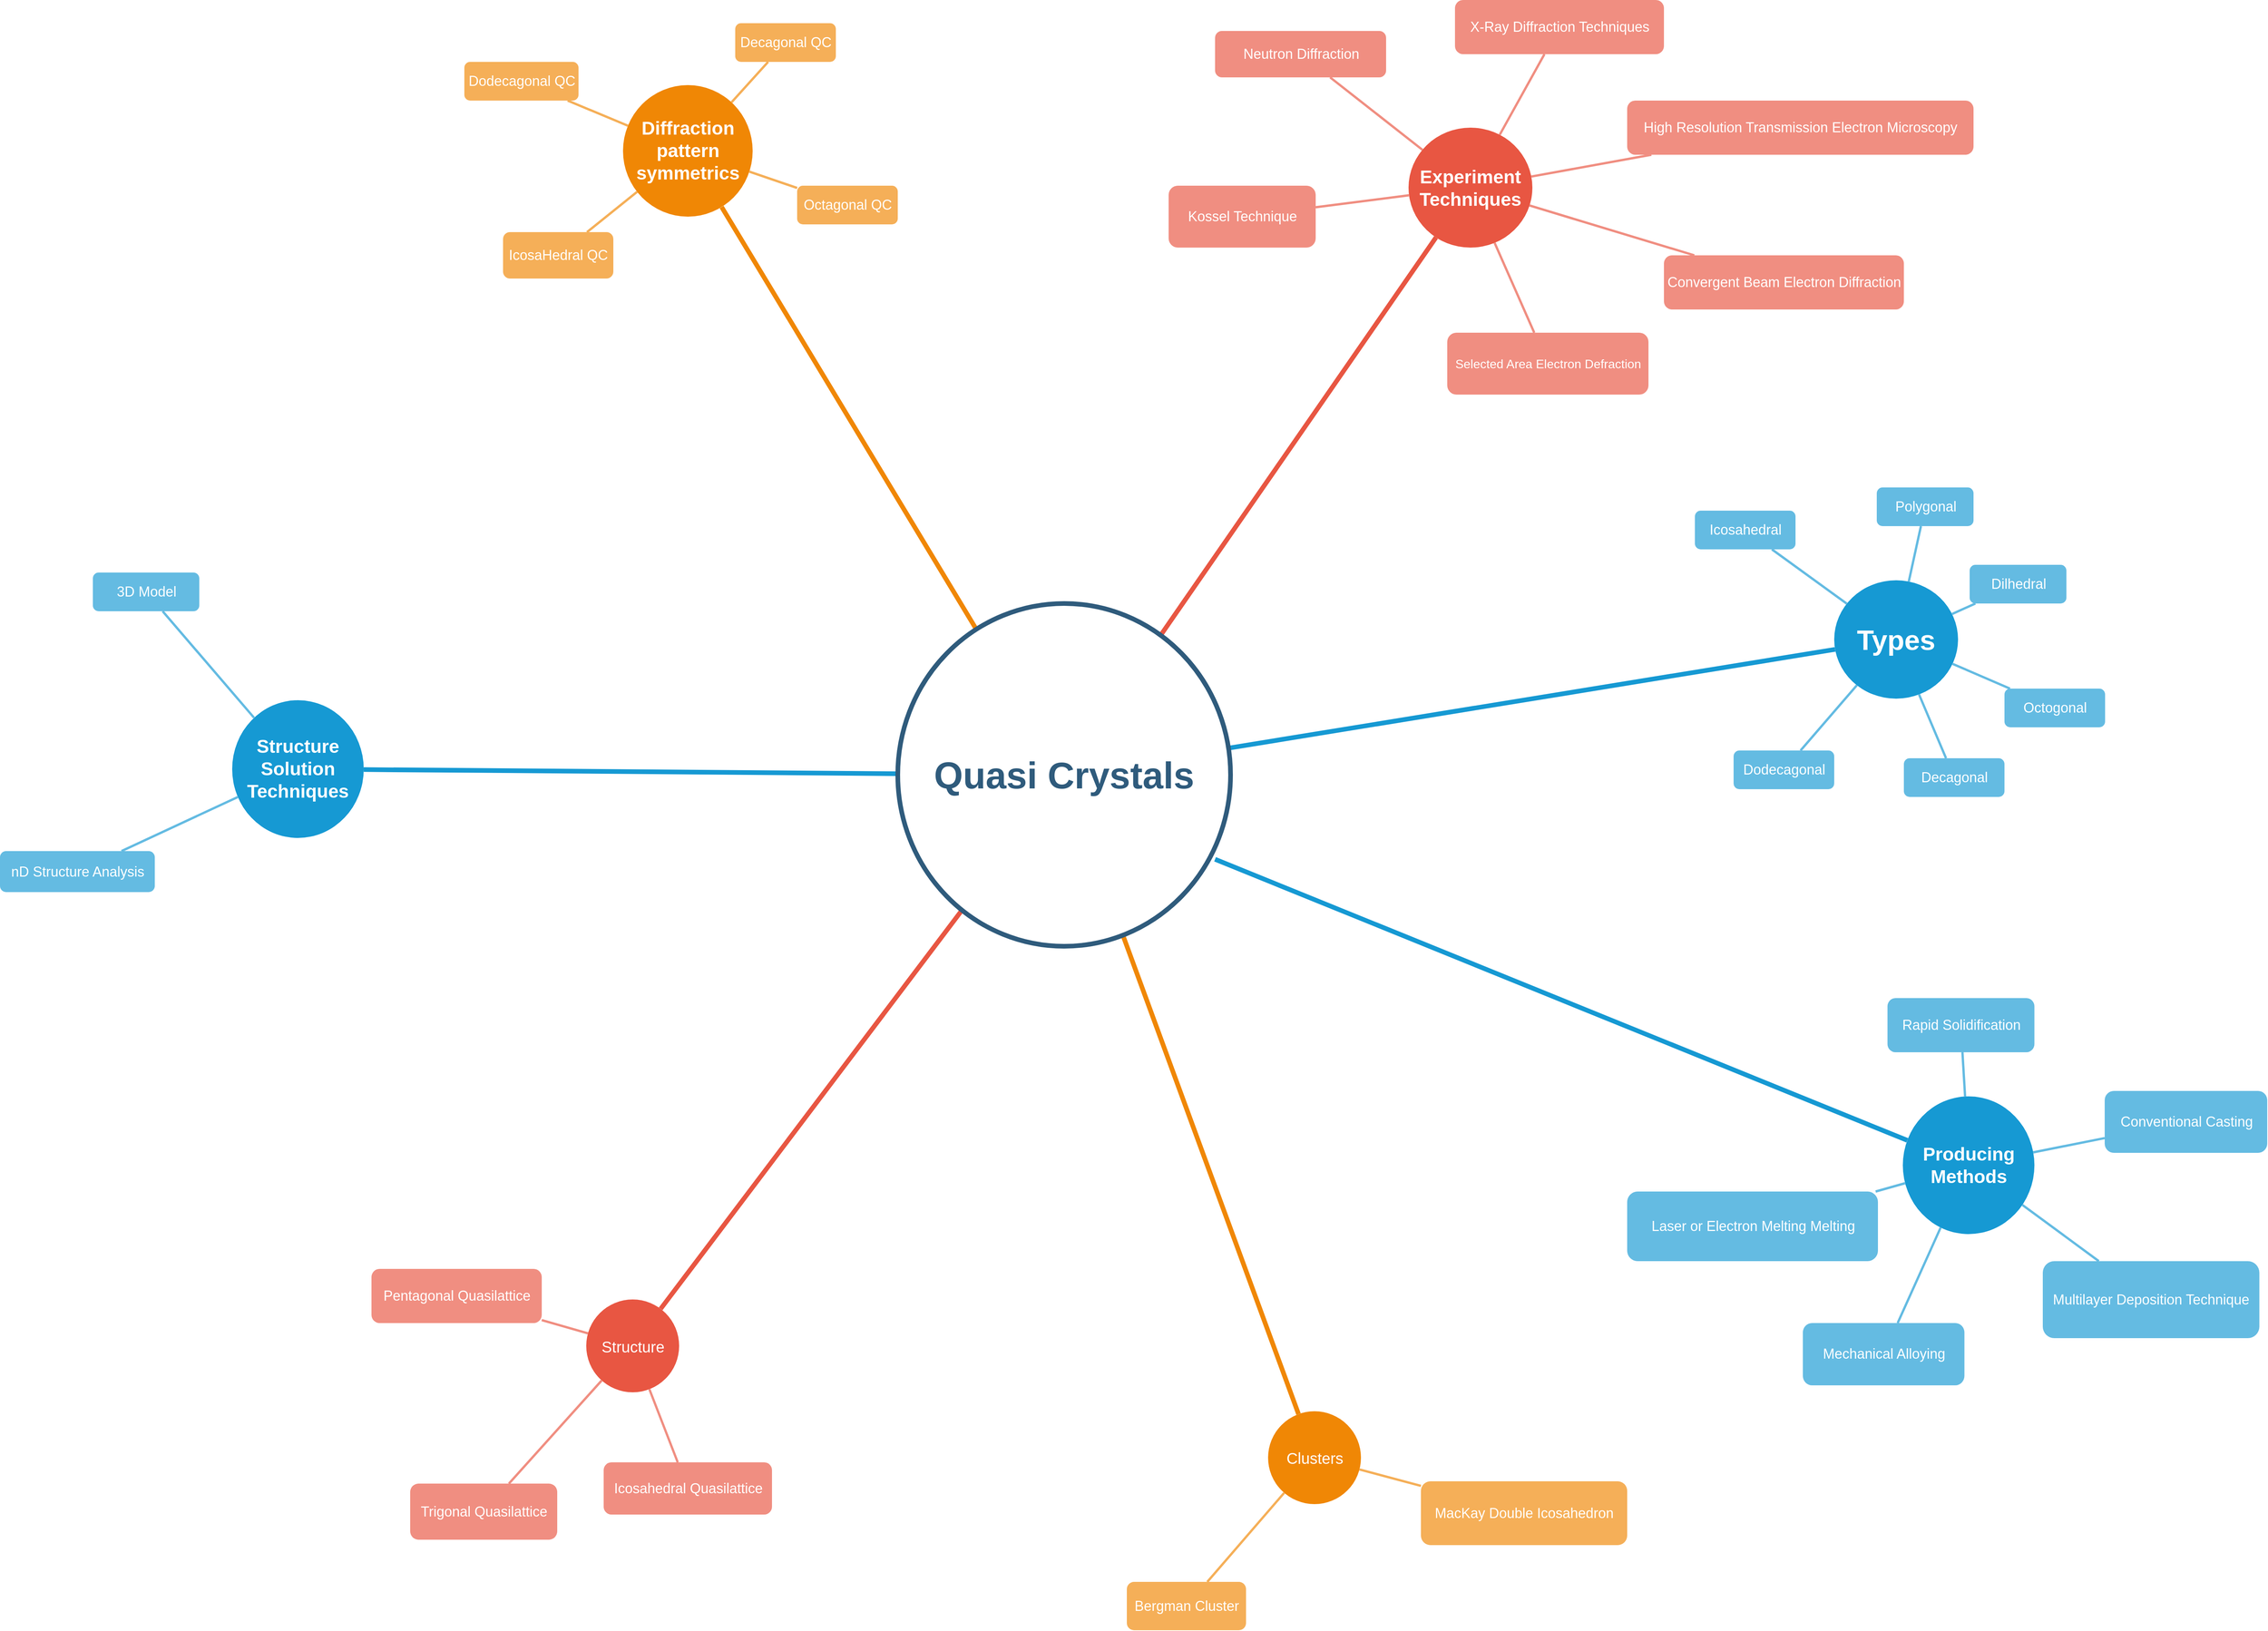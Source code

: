 <mxfile version="13.5.5" type="github">
  <diagram id="6a731a19-8d31-9384-78a2-239565b7b9f0" name="Page-1">
    <mxGraphModel dx="5941" dy="3067" grid="1" gridSize="10" guides="1" tooltips="1" connect="1" arrows="1" fold="1" page="1" pageScale="1" pageWidth="1169" pageHeight="827" background="#ffffff" math="0" shadow="0">
      <root>
        <mxCell id="0" />
        <mxCell id="1" parent="0" />
        <mxCell id="1350" value="&lt;b&gt;&lt;font style=&quot;font-size: 24px&quot;&gt;Structure Solution Techniques&lt;/font&gt;&lt;/b&gt;" style="ellipse;whiteSpace=wrap;html=1;shadow=0;fontFamily=Helvetica;fontSize=20;fontColor=#FFFFFF;align=center;strokeWidth=3;fillColor=#1699D3;strokeColor=none;" parent="1" vertex="1">
          <mxGeometry x="30" y="735" width="170" height="178" as="geometry" />
        </mxCell>
        <mxCell id="1351" value="&lt;b&gt;&lt;font style=&quot;font-size: 24px&quot;&gt;Diffraction pattern symmetrics&lt;/font&gt;&lt;/b&gt;" style="ellipse;whiteSpace=wrap;html=1;shadow=0;fontFamily=Helvetica;fontSize=20;fontColor=#FFFFFF;align=center;strokeWidth=3;fillColor=#F08705;strokeColor=none;gradientColor=none;" parent="1" vertex="1">
          <mxGeometry x="535" y="-60" width="167.5" height="170" as="geometry" />
        </mxCell>
        <mxCell id="1352" value="&lt;b&gt;&lt;font style=&quot;font-size: 24px&quot;&gt;Experiment Techniques&lt;/font&gt;&lt;/b&gt;" style="ellipse;whiteSpace=wrap;html=1;shadow=0;fontFamily=Helvetica;fontSize=20;fontColor=#FFFFFF;align=center;strokeWidth=3;fillColor=#E85642;strokeColor=none;" parent="1" vertex="1">
          <mxGeometry x="1550" y="-5" width="160" height="155" as="geometry" />
        </mxCell>
        <mxCell id="1353" value="&lt;b&gt;&lt;font style=&quot;font-size: 36px&quot;&gt;Types&lt;/font&gt;&lt;/b&gt;" style="ellipse;whiteSpace=wrap;html=1;shadow=0;fontFamily=Helvetica;fontSize=20;fontColor=#FFFFFF;align=center;strokeWidth=3;fillColor=#1699D3;strokeColor=none;" parent="1" vertex="1">
          <mxGeometry x="2100" y="580" width="160" height="153" as="geometry" />
        </mxCell>
        <mxCell id="1355" value="Clusters" style="ellipse;whiteSpace=wrap;html=1;shadow=0;fontFamily=Helvetica;fontSize=20;fontColor=#FFFFFF;align=center;strokeWidth=3;fillColor=#F08705;strokeColor=none;" parent="1" vertex="1">
          <mxGeometry x="1368.5" y="1654" width="120" height="120" as="geometry" />
        </mxCell>
        <mxCell id="1356" value="Structure" style="ellipse;whiteSpace=wrap;html=1;shadow=0;fontFamily=Helvetica;fontSize=20;fontColor=#FFFFFF;align=center;strokeWidth=3;fillColor=#E85642;strokeColor=none;" parent="1" vertex="1">
          <mxGeometry x="487.5" y="1509.5" width="120" height="120" as="geometry" />
        </mxCell>
        <mxCell id="1357" value="&lt;font style=&quot;font-size: 18px&quot;&gt;IcosaHedral QC&lt;/font&gt;" style="rounded=1;fillColor=#f5af58;strokeColor=none;strokeWidth=3;shadow=0;html=1;fontColor=#FFFFFF;" parent="1" vertex="1">
          <mxGeometry x="380" y="130" width="142.5" height="60" as="geometry" />
        </mxCell>
        <mxCell id="1358" value="&lt;font style=&quot;font-size: 18px&quot;&gt;3D Model&lt;/font&gt;" style="rounded=1;fillColor=#64BBE2;strokeColor=none;strokeWidth=3;shadow=0;html=1;fontColor=#FFFFFF;" parent="1" vertex="1">
          <mxGeometry x="-150" y="570" width="137.5" height="50" as="geometry" />
        </mxCell>
        <mxCell id="1359" style="endArrow=none;strokeWidth=6;strokeColor=#1699D3;html=1;" parent="1" source="1515" target="1350" edge="1">
          <mxGeometry relative="1" as="geometry" />
        </mxCell>
        <mxCell id="1360" style="endArrow=none;strokeWidth=6;strokeColor=#f08705;html=1;" parent="1" source="1515" target="1351" edge="1">
          <mxGeometry relative="1" as="geometry" />
        </mxCell>
        <mxCell id="1361" style="endArrow=none;strokeWidth=6;strokeColor=#E85642;html=1;" parent="1" source="1515" target="1352" edge="1">
          <mxGeometry relative="1" as="geometry" />
        </mxCell>
        <mxCell id="1362" style="endArrow=none;strokeWidth=6;strokeColor=#1699D3;html=1;" parent="1" source="1515" target="1353" edge="1">
          <mxGeometry relative="1" as="geometry" />
        </mxCell>
        <mxCell id="1365" value="" style="edgeStyle=none;endArrow=none;strokeWidth=6;strokeColor=#F08705;html=1;" parent="1" source="1515" target="1355" edge="1">
          <mxGeometry x="181" y="226.5" width="100" height="100" as="geometry">
            <mxPoint x="181" y="326.5" as="sourcePoint" />
            <mxPoint x="281" y="226.5" as="targetPoint" />
          </mxGeometry>
        </mxCell>
        <mxCell id="1366" value="" style="edgeStyle=none;endArrow=none;strokeWidth=6;strokeColor=#E85642;html=1;" parent="1" source="1515" target="1356" edge="1">
          <mxGeometry x="181" y="226.5" width="100" height="100" as="geometry">
            <mxPoint x="181" y="326.5" as="sourcePoint" />
            <mxPoint x="281" y="226.5" as="targetPoint" />
          </mxGeometry>
        </mxCell>
        <mxCell id="1367" value="&lt;font style=&quot;font-size: 18px&quot;&gt;nD Structure Analysis&lt;/font&gt;" style="rounded=1;fillColor=#64BBE2;strokeColor=none;strokeWidth=3;shadow=0;html=1;fontColor=#FFFFFF;" parent="1" vertex="1">
          <mxGeometry x="-270" y="930" width="200" height="53" as="geometry" />
        </mxCell>
        <mxCell id="1378" value="" style="edgeStyle=none;endArrow=none;strokeWidth=3;strokeColor=#64BBE2;html=1;" parent="1" source="1350" target="1367" edge="1">
          <mxGeometry x="-690" y="560" width="100" height="100" as="geometry">
            <mxPoint x="-690" y="660" as="sourcePoint" />
            <mxPoint x="-590" y="560" as="targetPoint" />
          </mxGeometry>
        </mxCell>
        <mxCell id="1379" value="" style="edgeStyle=none;endArrow=none;strokeWidth=3;strokeColor=#64BBE2;html=1;" parent="1" source="1350" target="1358" edge="1">
          <mxGeometry x="-690" y="560" width="100" height="100" as="geometry">
            <mxPoint x="-690" y="660" as="sourcePoint" />
            <mxPoint x="-590" y="560" as="targetPoint" />
          </mxGeometry>
        </mxCell>
        <mxCell id="1391" value="&lt;font style=&quot;font-size: 18px&quot;&gt;Dodecagonal QC&lt;/font&gt;" style="rounded=1;fillColor=#f5af58;strokeColor=none;strokeWidth=3;shadow=0;html=1;fontColor=#FFFFFF;" parent="1" vertex="1">
          <mxGeometry x="330" y="-90" width="147.5" height="50" as="geometry" />
        </mxCell>
        <mxCell id="1393" value="&lt;font style=&quot;font-size: 18px&quot;&gt;Decagonal QC&lt;/font&gt;" style="rounded=1;fillColor=#f5af58;strokeColor=none;strokeWidth=3;shadow=0;html=1;fontColor=#FFFFFF;" parent="1" vertex="1">
          <mxGeometry x="680" y="-140" width="130" height="50" as="geometry" />
        </mxCell>
        <mxCell id="1397" value="&lt;font style=&quot;font-size: 18px&quot;&gt;Octagonal QC&lt;/font&gt;" style="rounded=1;fillColor=#f5af58;strokeColor=none;strokeWidth=3;shadow=0;html=1;fontColor=#FFFFFF;" parent="1" vertex="1">
          <mxGeometry x="760" y="70" width="130" height="50" as="geometry" />
        </mxCell>
        <mxCell id="1399" value="" style="edgeStyle=none;endArrow=none;strokeWidth=3;strokeColor=#F5AF58;html=1;" parent="1" source="1351" target="1357" edge="1">
          <mxGeometry x="-532.5" y="-240" width="100" height="100" as="geometry">
            <mxPoint x="-532.5" y="-140" as="sourcePoint" />
            <mxPoint x="-432.5" y="-240" as="targetPoint" />
          </mxGeometry>
        </mxCell>
        <mxCell id="1403" value="" style="edgeStyle=none;endArrow=none;strokeWidth=3;strokeColor=#F5AF58;html=1;" parent="1" source="1351" target="1391" edge="1">
          <mxGeometry x="-532.5" y="-240" width="100" height="100" as="geometry">
            <mxPoint x="-532.5" y="-140" as="sourcePoint" />
            <mxPoint x="-432.5" y="-240" as="targetPoint" />
          </mxGeometry>
        </mxCell>
        <mxCell id="1405" value="" style="edgeStyle=none;endArrow=none;strokeWidth=3;strokeColor=#F5AF58;html=1;" parent="1" source="1351" target="1393" edge="1">
          <mxGeometry x="-532.5" y="-240" width="100" height="100" as="geometry">
            <mxPoint x="-532.5" y="-140" as="sourcePoint" />
            <mxPoint x="-432.5" y="-240" as="targetPoint" />
          </mxGeometry>
        </mxCell>
        <mxCell id="1409" value="" style="edgeStyle=none;endArrow=none;strokeWidth=3;strokeColor=#F5AF58;html=1;" parent="1" source="1351" target="1397" edge="1">
          <mxGeometry x="-532.5" y="-240" width="100" height="100" as="geometry">
            <mxPoint x="-532.5" y="-140" as="sourcePoint" />
            <mxPoint x="-432.5" y="-240" as="targetPoint" />
          </mxGeometry>
        </mxCell>
        <mxCell id="1412" value="&lt;font style=&quot;font-size: 18px&quot;&gt;High Resolution Transmission Electron Microscopy&lt;/font&gt;" style="rounded=1;fillColor=#f08e81;strokeColor=none;strokeWidth=3;shadow=0;html=1;fontColor=#FFFFFF;" parent="1" vertex="1">
          <mxGeometry x="1832.5" y="-40" width="447.5" height="70" as="geometry" />
        </mxCell>
        <mxCell id="1417" value="&lt;font style=&quot;font-size: 18px&quot;&gt;Kossel Technique&lt;/font&gt;" style="rounded=1;fillColor=#f08e81;strokeColor=none;strokeWidth=3;shadow=0;html=1;fontColor=#FFFFFF;" parent="1" vertex="1">
          <mxGeometry x="1240" y="70" width="190" height="80" as="geometry" />
        </mxCell>
        <mxCell id="1418" value="&lt;font style=&quot;font-size: 18px&quot;&gt;Neutron Diffraction&lt;/font&gt;" style="rounded=1;fillColor=#f08e81;strokeColor=none;strokeWidth=3;shadow=0;html=1;fontColor=#FFFFFF;" parent="1" vertex="1">
          <mxGeometry x="1300" y="-130" width="221" height="60" as="geometry" />
        </mxCell>
        <mxCell id="1419" value="&lt;font style=&quot;font-size: 18px&quot;&gt;X-Ray Diffraction Techniques&lt;/font&gt;" style="rounded=1;fillColor=#f08e81;strokeColor=none;strokeWidth=3;shadow=0;html=1;fontColor=#FFFFFF;" parent="1" vertex="1">
          <mxGeometry x="1610" y="-170" width="270" height="70" as="geometry" />
        </mxCell>
        <mxCell id="1421" value="&lt;font size=&quot;3&quot;&gt;Selected Area Electron Defraction&lt;/font&gt;" style="rounded=1;fillColor=#f08e81;strokeColor=none;strokeWidth=3;shadow=0;html=1;fontColor=#FFFFFF;" parent="1" vertex="1">
          <mxGeometry x="1600" y="260" width="260" height="80" as="geometry" />
        </mxCell>
        <mxCell id="1422" value="&lt;div&gt;&lt;span style=&quot;font-size: 18px&quot;&gt;Convergent Beam Electron Diffraction&lt;/span&gt;&lt;/div&gt;" style="rounded=1;fillColor=#f08e81;strokeColor=none;strokeWidth=3;shadow=0;html=1;fontColor=#FFFFFF;align=center;" parent="1" vertex="1">
          <mxGeometry x="1880" y="160" width="310" height="70" as="geometry" />
        </mxCell>
        <mxCell id="1428" value="" style="edgeStyle=none;endArrow=none;strokeWidth=3;strokeColor=#F08E81;html=1;" parent="1" source="1352" target="1417" edge="1">
          <mxGeometry x="-110" y="-220" width="100" height="100" as="geometry">
            <mxPoint x="-110" y="-120" as="sourcePoint" />
            <mxPoint x="-10" y="-220" as="targetPoint" />
          </mxGeometry>
        </mxCell>
        <mxCell id="1429" value="" style="edgeStyle=none;endArrow=none;strokeWidth=3;strokeColor=#F08E81;html=1;" parent="1" source="1352" target="1418" edge="1">
          <mxGeometry x="-110" y="-220" width="100" height="100" as="geometry">
            <mxPoint x="-110" y="-120" as="sourcePoint" />
            <mxPoint x="-10" y="-220" as="targetPoint" />
          </mxGeometry>
        </mxCell>
        <mxCell id="1430" value="" style="edgeStyle=none;endArrow=none;strokeWidth=3;strokeColor=#F08E81;html=1;" parent="1" source="1352" target="1419" edge="1">
          <mxGeometry x="-110" y="-220" width="100" height="100" as="geometry">
            <mxPoint x="-110" y="-120" as="sourcePoint" />
            <mxPoint x="-10" y="-220" as="targetPoint" />
          </mxGeometry>
        </mxCell>
        <mxCell id="1431" value="" style="edgeStyle=none;endArrow=none;strokeWidth=3;strokeColor=#F08E81;html=1;" parent="1" source="1352" target="1412" edge="1">
          <mxGeometry x="-110" y="-220" width="100" height="100" as="geometry">
            <mxPoint x="-110" y="-120" as="sourcePoint" />
            <mxPoint x="-10" y="-220" as="targetPoint" />
          </mxGeometry>
        </mxCell>
        <mxCell id="1432" value="" style="edgeStyle=none;endArrow=none;strokeWidth=3;strokeColor=#F08E81;html=1;" parent="1" source="1352" target="1422" edge="1">
          <mxGeometry x="-110" y="-220" width="100" height="100" as="geometry">
            <mxPoint x="-110" y="-120" as="sourcePoint" />
            <mxPoint x="-10" y="-220" as="targetPoint" />
          </mxGeometry>
        </mxCell>
        <mxCell id="1433" value="" style="edgeStyle=none;endArrow=none;strokeWidth=3;strokeColor=#F08E81;html=1;" parent="1" source="1352" target="1421" edge="1">
          <mxGeometry x="-110" y="-220" width="100" height="100" as="geometry">
            <mxPoint x="-110" y="-120" as="sourcePoint" />
            <mxPoint x="-10" y="-220" as="targetPoint" />
          </mxGeometry>
        </mxCell>
        <mxCell id="1439" value="&lt;font style=&quot;font-size: 18px&quot;&gt;Polygonal&lt;/font&gt;" style="rounded=1;fillColor=#64BBE2;strokeColor=none;strokeWidth=3;shadow=0;html=1;fontColor=#FFFFFF;" parent="1" vertex="1">
          <mxGeometry x="2155" y="460" width="125" height="50" as="geometry" />
        </mxCell>
        <mxCell id="1440" value="&lt;font style=&quot;font-size: 18px&quot;&gt;Dilhedral&lt;/font&gt;" style="rounded=1;fillColor=#64BBE2;strokeColor=none;strokeWidth=3;shadow=0;html=1;fontColor=#FFFFFF;" parent="1" vertex="1">
          <mxGeometry x="2275" y="560" width="125" height="50" as="geometry" />
        </mxCell>
        <mxCell id="1441" value="&lt;font style=&quot;font-size: 18px&quot;&gt;Decagonal&lt;/font&gt;" style="rounded=1;fillColor=#64BBE2;strokeColor=none;strokeWidth=3;shadow=0;html=1;fontColor=#FFFFFF;" parent="1" vertex="1">
          <mxGeometry x="2190" y="810" width="130" height="50" as="geometry" />
        </mxCell>
        <mxCell id="1442" value="&lt;font style=&quot;font-size: 18px&quot;&gt;Octogonal&lt;/font&gt;" style="rounded=1;fillColor=#64BBE2;strokeColor=none;strokeWidth=3;shadow=0;html=1;fontColor=#FFFFFF;" parent="1" vertex="1">
          <mxGeometry x="2320" y="720" width="130" height="50" as="geometry" />
        </mxCell>
        <mxCell id="1443" value="&lt;font style=&quot;font-size: 18px&quot;&gt;Dodecagonal&lt;/font&gt;" style="rounded=1;fillColor=#64BBE2;strokeColor=none;strokeWidth=3;shadow=0;html=1;fontColor=#FFFFFF;" parent="1" vertex="1">
          <mxGeometry x="1970" y="800" width="130" height="50" as="geometry" />
        </mxCell>
        <mxCell id="1444" value="&lt;font style=&quot;font-size: 18px&quot;&gt;Icosahedral&lt;/font&gt;" style="rounded=1;fillColor=#64BBE2;strokeColor=none;strokeWidth=3;shadow=0;html=1;fontColor=#FFFFFF;" parent="1" vertex="1">
          <mxGeometry x="1920" y="490" width="130" height="50" as="geometry" />
        </mxCell>
        <mxCell id="1450" value="" style="edgeStyle=none;endArrow=none;strokeWidth=3;strokeColor=#64BBE2;html=1;" parent="1" source="1353" target="1439" edge="1">
          <mxGeometry x="80" y="7" width="100" height="100" as="geometry">
            <mxPoint x="80" y="107" as="sourcePoint" />
            <mxPoint x="180" y="7" as="targetPoint" />
          </mxGeometry>
        </mxCell>
        <mxCell id="1451" value="" style="edgeStyle=none;endArrow=none;strokeWidth=3;strokeColor=#64BBE2;html=1;" parent="1" source="1353" target="1440" edge="1">
          <mxGeometry x="80" y="7" width="100" height="100" as="geometry">
            <mxPoint x="80" y="107" as="sourcePoint" />
            <mxPoint x="180" y="7" as="targetPoint" />
          </mxGeometry>
        </mxCell>
        <mxCell id="1452" value="" style="edgeStyle=none;endArrow=none;strokeWidth=3;strokeColor=#64BBE2;html=1;" parent="1" source="1353" target="1442" edge="1">
          <mxGeometry x="80" y="7" width="100" height="100" as="geometry">
            <mxPoint x="80" y="107" as="sourcePoint" />
            <mxPoint x="180" y="7" as="targetPoint" />
          </mxGeometry>
        </mxCell>
        <mxCell id="1453" value="" style="edgeStyle=none;endArrow=none;strokeWidth=3;strokeColor=#64BBE2;html=1;" parent="1" source="1353" target="1441" edge="1">
          <mxGeometry x="80" y="7" width="100" height="100" as="geometry">
            <mxPoint x="80" y="107" as="sourcePoint" />
            <mxPoint x="180" y="7" as="targetPoint" />
          </mxGeometry>
        </mxCell>
        <mxCell id="1454" value="" style="edgeStyle=none;endArrow=none;strokeWidth=3;strokeColor=#64BBE2;html=1;" parent="1" source="1353" target="1443" edge="1">
          <mxGeometry x="80" y="7" width="100" height="100" as="geometry">
            <mxPoint x="80" y="107" as="sourcePoint" />
            <mxPoint x="180" y="7" as="targetPoint" />
          </mxGeometry>
        </mxCell>
        <mxCell id="1455" value="" style="edgeStyle=none;endArrow=none;strokeWidth=3;strokeColor=#64BBE2;html=1;" parent="1" source="1353" target="1444" edge="1">
          <mxGeometry x="80" y="7" width="100" height="100" as="geometry">
            <mxPoint x="80" y="107" as="sourcePoint" />
            <mxPoint x="180" y="7" as="targetPoint" />
          </mxGeometry>
        </mxCell>
        <mxCell id="1473" value="&lt;font style=&quot;font-size: 18px&quot;&gt;MacKay Double Icosahedron&lt;/font&gt;" style="rounded=1;fillColor=#f5af58;strokeColor=none;strokeWidth=3;shadow=0;html=1;fontColor=#FFFFFF;" parent="1" vertex="1">
          <mxGeometry x="1566" y="1744.5" width="266.5" height="82.5" as="geometry" />
        </mxCell>
        <mxCell id="1474" value="&lt;font style=&quot;font-size: 18px&quot;&gt;Bergman Cluster&lt;/font&gt;" style="rounded=1;fillColor=#f5af58;strokeColor=none;strokeWidth=3;shadow=0;html=1;fontColor=#FFFFFF;" parent="1" vertex="1">
          <mxGeometry x="1186" y="1874.5" width="154" height="62.5" as="geometry" />
        </mxCell>
        <mxCell id="1485" value="" style="edgeStyle=none;endArrow=none;strokeWidth=3;strokeColor=#F5AF58;html=1;" parent="1" source="1355" target="1473" edge="1">
          <mxGeometry x="448.5" y="367" width="100" height="100" as="geometry">
            <mxPoint x="448.5" y="467" as="sourcePoint" />
            <mxPoint x="548.5" y="367" as="targetPoint" />
          </mxGeometry>
        </mxCell>
        <mxCell id="1486" value="" style="edgeStyle=none;endArrow=none;strokeWidth=3;strokeColor=#F5AF58;html=1;" parent="1" source="1355" target="1474" edge="1">
          <mxGeometry x="448.5" y="367" width="100" height="100" as="geometry">
            <mxPoint x="448.5" y="467" as="sourcePoint" />
            <mxPoint x="548.5" y="367" as="targetPoint" />
          </mxGeometry>
        </mxCell>
        <mxCell id="1490" value="&lt;font style=&quot;font-size: 18px&quot;&gt;Icosahedral Quasilattice&lt;/font&gt;" style="rounded=1;fillColor=#f08e81;strokeColor=none;strokeWidth=3;shadow=0;html=1;fontColor=#FFFFFF;" parent="1" vertex="1">
          <mxGeometry x="510" y="1720" width="217.5" height="67.5" as="geometry" />
        </mxCell>
        <mxCell id="1491" value="&lt;font style=&quot;font-size: 18px&quot;&gt;Pentagonal Quasilattice&lt;/font&gt;" style="rounded=1;fillColor=#f08e81;strokeColor=none;strokeWidth=3;shadow=0;html=1;fontColor=#FFFFFF;" parent="1" vertex="1">
          <mxGeometry x="210" y="1470" width="220" height="70" as="geometry" />
        </mxCell>
        <mxCell id="1492" value="&lt;font style=&quot;font-size: 18px&quot;&gt;Trigonal Quasilattice&lt;/font&gt;" style="rounded=1;fillColor=#f08e81;strokeColor=none;strokeWidth=3;shadow=0;html=1;fontColor=#FFFFFF;" parent="1" vertex="1">
          <mxGeometry x="260" y="1747.5" width="190" height="72.5" as="geometry" />
        </mxCell>
        <mxCell id="1503" value="" style="edgeStyle=none;endArrow=none;strokeWidth=3;strokeColor=#F08E81;html=1;" parent="1" source="1356" target="1490" edge="1">
          <mxGeometry x="87.5" y="375" width="100" height="100" as="geometry">
            <mxPoint x="87.5" y="475" as="sourcePoint" />
            <mxPoint x="187.5" y="375" as="targetPoint" />
          </mxGeometry>
        </mxCell>
        <mxCell id="1504" value="" style="edgeStyle=none;endArrow=none;strokeWidth=3;strokeColor=#F08E81;html=1;" parent="1" source="1356" target="1491" edge="1">
          <mxGeometry x="87.5" y="375" width="100" height="100" as="geometry">
            <mxPoint x="87.5" y="475" as="sourcePoint" />
            <mxPoint x="187.5" y="375" as="targetPoint" />
          </mxGeometry>
        </mxCell>
        <mxCell id="1505" value="" style="edgeStyle=none;endArrow=none;strokeWidth=3;strokeColor=#F08E81;html=1;" parent="1" source="1356" target="1492" edge="1">
          <mxGeometry x="87.5" y="375" width="100" height="100" as="geometry">
            <mxPoint x="87.5" y="475" as="sourcePoint" />
            <mxPoint x="187.5" y="375" as="targetPoint" />
          </mxGeometry>
        </mxCell>
        <mxCell id="1514" style="edgeStyle=orthogonalEdgeStyle;rounded=0;html=1;exitX=0.75;exitY=0;entryX=0.75;entryY=0;startArrow=none;startFill=0;endArrow=block;endFill=1;jettySize=auto;orthogonalLoop=1;strokeColor=#12aab5;strokeWidth=6;fontSize=20;fontColor=#2F5B7C;" parent="1" edge="1">
          <mxGeometry relative="1" as="geometry">
            <mxPoint x="1470" y="45" as="sourcePoint" />
            <mxPoint x="1470" y="45" as="targetPoint" />
          </mxGeometry>
        </mxCell>
        <mxCell id="1515" value="&lt;font style=&quot;font-size: 48px&quot;&gt;Quasi Crystals&lt;/font&gt;" style="ellipse;whiteSpace=wrap;html=1;shadow=0;fontFamily=Helvetica;fontSize=30;fontColor=#2F5B7C;align=center;strokeColor=#2F5B7C;strokeWidth=6;fillColor=#FFFFFF;fontStyle=1;gradientColor=none;" parent="1" vertex="1">
          <mxGeometry x="890" y="610" width="430" height="443" as="geometry" />
        </mxCell>
        <mxCell id="hBe-gOoMLTrsc8ueAhho-1549" value="&lt;b&gt;&lt;font style=&quot;font-size: 24px&quot;&gt;Producing Methods&lt;/font&gt;&lt;/b&gt;" style="ellipse;whiteSpace=wrap;html=1;shadow=0;fontFamily=Helvetica;fontSize=20;fontColor=#FFFFFF;align=center;strokeWidth=3;fillColor=#1699D3;strokeColor=none;" vertex="1" parent="1">
          <mxGeometry x="2188.67" y="1247" width="170" height="178" as="geometry" />
        </mxCell>
        <mxCell id="hBe-gOoMLTrsc8ueAhho-1550" value="&lt;font style=&quot;font-size: 18px&quot;&gt;Conventional Casting&lt;/font&gt;" style="rounded=1;fillColor=#64BBE2;strokeColor=none;strokeWidth=3;shadow=0;html=1;fontColor=#FFFFFF;" vertex="1" parent="1">
          <mxGeometry x="2449.5" y="1240" width="210" height="80" as="geometry" />
        </mxCell>
        <mxCell id="hBe-gOoMLTrsc8ueAhho-1551" style="endArrow=none;strokeWidth=6;strokeColor=#1699D3;html=1;" edge="1" parent="1" target="hBe-gOoMLTrsc8ueAhho-1549">
          <mxGeometry relative="1" as="geometry">
            <mxPoint x="1300.002" y="940.549" as="sourcePoint" />
          </mxGeometry>
        </mxCell>
        <mxCell id="hBe-gOoMLTrsc8ueAhho-1552" value="&lt;span style=&quot;font-size: 18px&quot;&gt;Multilayer Deposition Technique&lt;/span&gt;" style="rounded=1;fillColor=#64BBE2;strokeColor=none;strokeWidth=3;shadow=0;html=1;fontColor=#FFFFFF;" vertex="1" parent="1">
          <mxGeometry x="2369.5" y="1460" width="279.83" height="99.5" as="geometry" />
        </mxCell>
        <mxCell id="hBe-gOoMLTrsc8ueAhho-1553" value="" style="edgeStyle=none;endArrow=none;strokeWidth=3;strokeColor=#64BBE2;html=1;" edge="1" parent="1" source="hBe-gOoMLTrsc8ueAhho-1549" target="hBe-gOoMLTrsc8ueAhho-1552">
          <mxGeometry x="-281.33" y="605" width="100" height="100" as="geometry">
            <mxPoint x="-281.33" y="705" as="sourcePoint" />
            <mxPoint x="-181.33" y="605" as="targetPoint" />
          </mxGeometry>
        </mxCell>
        <mxCell id="hBe-gOoMLTrsc8ueAhho-1554" value="" style="edgeStyle=none;endArrow=none;strokeWidth=3;strokeColor=#64BBE2;html=1;" edge="1" parent="1" source="hBe-gOoMLTrsc8ueAhho-1549" target="hBe-gOoMLTrsc8ueAhho-1550">
          <mxGeometry x="-281.33" y="605" width="100" height="100" as="geometry">
            <mxPoint x="-281.33" y="705" as="sourcePoint" />
            <mxPoint x="-181.33" y="605" as="targetPoint" />
          </mxGeometry>
        </mxCell>
        <mxCell id="hBe-gOoMLTrsc8ueAhho-1555" value="&lt;font style=&quot;font-size: 18px&quot;&gt;Rapid Solidification&lt;/font&gt;" style="rounded=1;fillColor=#64BBE2;strokeColor=none;strokeWidth=3;shadow=0;html=1;fontColor=#FFFFFF;" vertex="1" parent="1">
          <mxGeometry x="2168.84" y="1120" width="189.83" height="70" as="geometry" />
        </mxCell>
        <mxCell id="hBe-gOoMLTrsc8ueAhho-1556" value="" style="edgeStyle=none;endArrow=none;strokeWidth=3;strokeColor=#64BBE2;html=1;" edge="1" parent="1" target="hBe-gOoMLTrsc8ueAhho-1555" source="hBe-gOoMLTrsc8ueAhho-1549">
          <mxGeometry x="-473.83" y="453" width="100" height="100" as="geometry">
            <mxPoint x="2148.67" y="1287" as="sourcePoint" />
            <mxPoint x="-373.83" y="453" as="targetPoint" />
          </mxGeometry>
        </mxCell>
        <mxCell id="hBe-gOoMLTrsc8ueAhho-1557" value="&lt;font style=&quot;font-size: 18px&quot;&gt;Laser or Electron Melting Melting&lt;/font&gt;" style="rounded=1;fillColor=#64BBE2;strokeColor=none;strokeWidth=3;shadow=0;html=1;fontColor=#FFFFFF;" vertex="1" parent="1">
          <mxGeometry x="1832.5" y="1370" width="324" height="90" as="geometry" />
        </mxCell>
        <mxCell id="hBe-gOoMLTrsc8ueAhho-1558" value="" style="edgeStyle=none;endArrow=none;strokeWidth=3;strokeColor=#64BBE2;html=1;" edge="1" parent="1" target="hBe-gOoMLTrsc8ueAhho-1557" source="hBe-gOoMLTrsc8ueAhho-1549">
          <mxGeometry x="-789.71" y="641.29" width="100" height="100" as="geometry">
            <mxPoint x="1778.671" y="1405.004" as="sourcePoint" />
            <mxPoint x="2116.999" y="1415.0" as="targetPoint" />
          </mxGeometry>
        </mxCell>
        <mxCell id="hBe-gOoMLTrsc8ueAhho-1565" value="&lt;font style=&quot;font-size: 18px&quot;&gt;Mechanical Alloying&lt;/font&gt;" style="rounded=1;fillColor=#64BBE2;strokeColor=none;strokeWidth=3;shadow=0;html=1;fontColor=#FFFFFF;" vertex="1" parent="1">
          <mxGeometry x="2059.5" y="1540" width="208.75" height="80.5" as="geometry" />
        </mxCell>
        <mxCell id="hBe-gOoMLTrsc8ueAhho-1566" value="" style="edgeStyle=none;endArrow=none;strokeWidth=3;strokeColor=#64BBE2;html=1;" edge="1" parent="1" target="hBe-gOoMLTrsc8ueAhho-1565" source="hBe-gOoMLTrsc8ueAhho-1549">
          <mxGeometry x="-714.96" y="713.2" width="100" height="100" as="geometry">
            <mxPoint x="2279.5" y="1460.001" as="sourcePoint" />
            <mxPoint x="2191.749" y="1486.91" as="targetPoint" />
          </mxGeometry>
        </mxCell>
      </root>
    </mxGraphModel>
  </diagram>
</mxfile>
